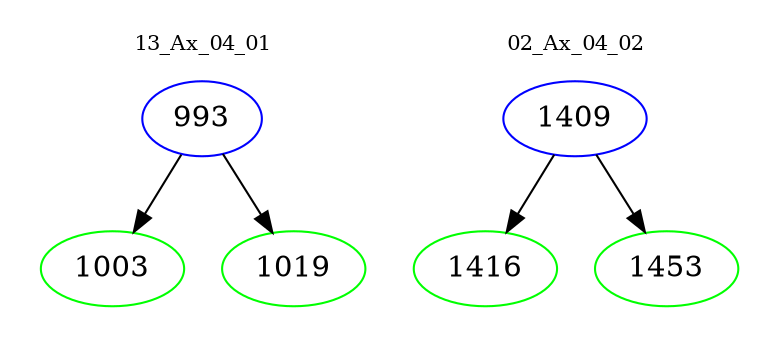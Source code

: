 digraph{
subgraph cluster_0 {
color = white
label = "13_Ax_04_01";
fontsize=10;
T0_993 [label="993", color="blue"]
T0_993 -> T0_1003 [color="black"]
T0_1003 [label="1003", color="green"]
T0_993 -> T0_1019 [color="black"]
T0_1019 [label="1019", color="green"]
}
subgraph cluster_1 {
color = white
label = "02_Ax_04_02";
fontsize=10;
T1_1409 [label="1409", color="blue"]
T1_1409 -> T1_1416 [color="black"]
T1_1416 [label="1416", color="green"]
T1_1409 -> T1_1453 [color="black"]
T1_1453 [label="1453", color="green"]
}
}
